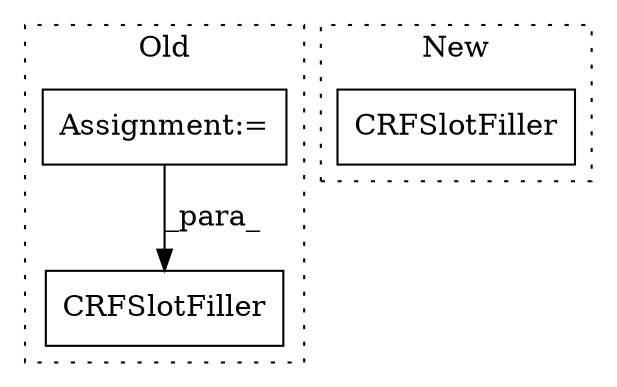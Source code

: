 digraph G {
subgraph cluster0 {
1 [label="CRFSlotFiller" a="32" s="4439,4502" l="14,1" shape="box"];
3 [label="Assignment:=" a="7" s="4214" l="8" shape="box"];
label = "Old";
style="dotted";
}
subgraph cluster1 {
2 [label="CRFSlotFiller" a="32" s="3899,3947" l="14,1" shape="box"];
label = "New";
style="dotted";
}
3 -> 1 [label="_para_"];
}